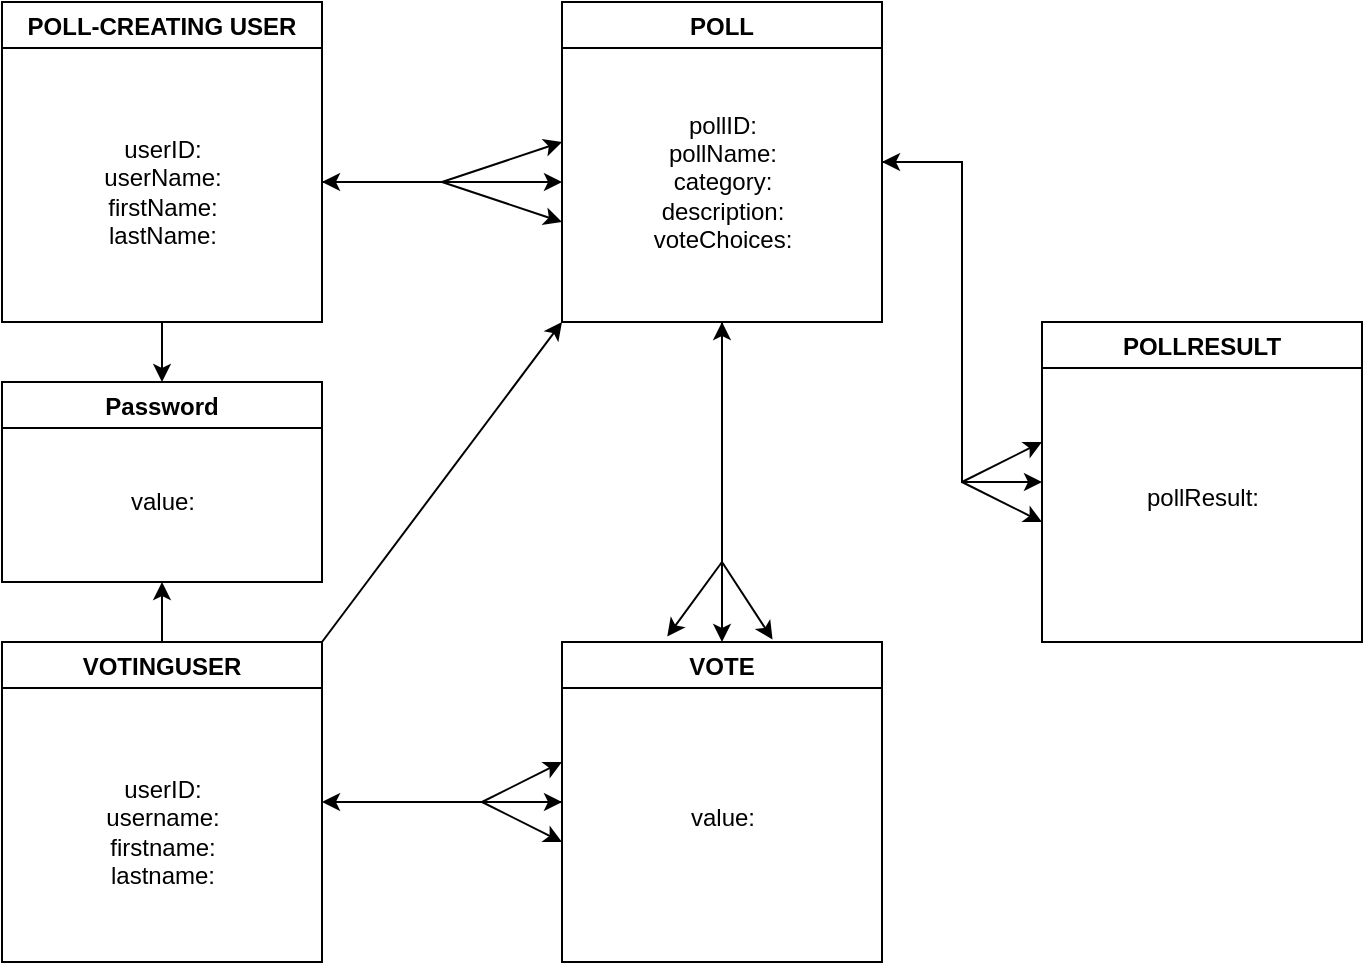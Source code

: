 <mxfile version="20.3.0" type="device"><diagram id="3DqvE3WZ2hL0PcK7NJS7" name="Page-1"><mxGraphModel dx="1022" dy="428" grid="1" gridSize="10" guides="1" tooltips="1" connect="1" arrows="1" fold="1" page="1" pageScale="1" pageWidth="827" pageHeight="1169" math="0" shadow="0"><root><mxCell id="0"/><mxCell id="1" parent="0"/><mxCell id="i9x7m4cZ3sYLqyNfHoE3-1" value="POLL-CREATING USER" style="swimlane;" parent="1" vertex="1"><mxGeometry x="80" y="360" width="160" height="160" as="geometry"/></mxCell><mxCell id="i9x7m4cZ3sYLqyNfHoE3-3" value="userID:&lt;br&gt;userName:&lt;br&gt;firstName:&lt;br&gt;lastName:" style="text;html=1;align=center;verticalAlign=middle;resizable=0;points=[];autosize=1;strokeColor=none;fillColor=none;" parent="i9x7m4cZ3sYLqyNfHoE3-1" vertex="1"><mxGeometry x="40" y="60" width="80" height="70" as="geometry"/></mxCell><mxCell id="i9x7m4cZ3sYLqyNfHoE3-2" value="VOTINGUSER" style="swimlane;" parent="1" vertex="1"><mxGeometry x="80" y="680" width="160" height="160" as="geometry"/></mxCell><mxCell id="i9x7m4cZ3sYLqyNfHoE3-5" value="userID:&lt;br&gt;username:&lt;br&gt;firstname:&lt;br&gt;lastname:" style="text;html=1;align=center;verticalAlign=middle;resizable=0;points=[];autosize=1;strokeColor=none;fillColor=none;" parent="i9x7m4cZ3sYLqyNfHoE3-2" vertex="1"><mxGeometry x="40" y="60" width="80" height="70" as="geometry"/></mxCell><mxCell id="i9x7m4cZ3sYLqyNfHoE3-19" style="edgeStyle=orthogonalEdgeStyle;rounded=0;orthogonalLoop=1;jettySize=auto;html=1;exitX=1;exitY=0.5;exitDx=0;exitDy=0;entryX=0;entryY=0.5;entryDx=0;entryDy=0;" parent="1" source="i9x7m4cZ3sYLqyNfHoE3-6" target="i9x7m4cZ3sYLqyNfHoE3-14" edge="1"><mxGeometry relative="1" as="geometry"/></mxCell><mxCell id="i9x7m4cZ3sYLqyNfHoE3-6" value="POLL" style="swimlane;" parent="1" vertex="1"><mxGeometry x="360" y="360" width="160" height="160" as="geometry"/></mxCell><mxCell id="i9x7m4cZ3sYLqyNfHoE3-7" value="pollID:&lt;br&gt;pollName:&lt;br&gt;category:&lt;br&gt;description:&lt;br&gt;voteChoices:" style="text;html=1;align=center;verticalAlign=middle;resizable=0;points=[];autosize=1;strokeColor=none;fillColor=none;" parent="i9x7m4cZ3sYLqyNfHoE3-6" vertex="1"><mxGeometry x="35" y="45" width="90" height="90" as="geometry"/></mxCell><mxCell id="i9x7m4cZ3sYLqyNfHoE3-8" value="VOTE" style="swimlane;" parent="1" vertex="1"><mxGeometry x="360" y="680" width="160" height="160" as="geometry"/></mxCell><mxCell id="i9x7m4cZ3sYLqyNfHoE3-9" value="&lt;br&gt;value:" style="text;html=1;align=center;verticalAlign=middle;resizable=0;points=[];autosize=1;strokeColor=none;fillColor=none;" parent="i9x7m4cZ3sYLqyNfHoE3-8" vertex="1"><mxGeometry x="50" y="60" width="60" height="40" as="geometry"/></mxCell><mxCell id="i9x7m4cZ3sYLqyNfHoE3-12" value="" style="endArrow=classic;html=1;rounded=0;" parent="1" edge="1"><mxGeometry width="50" height="50" relative="1" as="geometry"><mxPoint x="300" y="450" as="sourcePoint"/><mxPoint x="360" y="470" as="targetPoint"/></mxGeometry></mxCell><mxCell id="i9x7m4cZ3sYLqyNfHoE3-13" value="" style="endArrow=classic;html=1;rounded=0;" parent="1" edge="1"><mxGeometry width="50" height="50" relative="1" as="geometry"><mxPoint x="300" y="450" as="sourcePoint"/><mxPoint x="360" y="430" as="targetPoint"/></mxGeometry></mxCell><mxCell id="i9x7m4cZ3sYLqyNfHoE3-14" value="POLLRESULT" style="swimlane;" parent="1" vertex="1"><mxGeometry x="600" y="520" width="160" height="160" as="geometry"/></mxCell><mxCell id="i9x7m4cZ3sYLqyNfHoE3-15" value="&lt;br&gt;pollResult:" style="text;html=1;align=center;verticalAlign=middle;resizable=0;points=[];autosize=1;strokeColor=none;fillColor=none;" parent="i9x7m4cZ3sYLqyNfHoE3-14" vertex="1"><mxGeometry x="40" y="60" width="80" height="40" as="geometry"/></mxCell><mxCell id="i9x7m4cZ3sYLqyNfHoE3-16" value="" style="endArrow=classic;html=1;rounded=0;" parent="1" edge="1"><mxGeometry width="50" height="50" relative="1" as="geometry"><mxPoint x="240" y="450" as="sourcePoint"/><mxPoint x="360" y="450" as="targetPoint"/></mxGeometry></mxCell><mxCell id="i9x7m4cZ3sYLqyNfHoE3-18" value="" style="endArrow=classic;html=1;rounded=0;entryX=0.5;entryY=0;entryDx=0;entryDy=0;exitX=0.5;exitY=1;exitDx=0;exitDy=0;" parent="1" source="i9x7m4cZ3sYLqyNfHoE3-6" target="i9x7m4cZ3sYLqyNfHoE3-8" edge="1"><mxGeometry width="50" height="50" relative="1" as="geometry"><mxPoint x="350" y="600" as="sourcePoint"/><mxPoint x="400" y="550" as="targetPoint"/></mxGeometry></mxCell><mxCell id="i9x7m4cZ3sYLqyNfHoE3-22" value="" style="endArrow=classic;html=1;rounded=0;" parent="1" edge="1"><mxGeometry width="50" height="50" relative="1" as="geometry"><mxPoint x="560" y="600" as="sourcePoint"/><mxPoint x="600" y="620" as="targetPoint"/></mxGeometry></mxCell><mxCell id="i9x7m4cZ3sYLqyNfHoE3-23" value="" style="endArrow=classic;html=1;rounded=0;" parent="1" edge="1"><mxGeometry width="50" height="50" relative="1" as="geometry"><mxPoint x="560" y="600" as="sourcePoint"/><mxPoint x="600" y="580" as="targetPoint"/></mxGeometry></mxCell><mxCell id="i9x7m4cZ3sYLqyNfHoE3-26" value="" style="endArrow=classic;html=1;rounded=0;" parent="1" edge="1"><mxGeometry width="50" height="50" relative="1" as="geometry"><mxPoint x="440" y="620" as="sourcePoint"/><mxPoint x="440" y="520" as="targetPoint"/></mxGeometry></mxCell><mxCell id="i9x7m4cZ3sYLqyNfHoE3-27" value="" style="endArrow=classic;html=1;rounded=0;" parent="1" edge="1"><mxGeometry width="50" height="50" relative="1" as="geometry"><mxPoint x="300" y="450" as="sourcePoint"/><mxPoint x="240" y="450" as="targetPoint"/></mxGeometry></mxCell><mxCell id="i9x7m4cZ3sYLqyNfHoE3-28" value="" style="endArrow=classic;html=1;rounded=0;entryX=1;entryY=0.5;entryDx=0;entryDy=0;" parent="1" target="i9x7m4cZ3sYLqyNfHoE3-6" edge="1"><mxGeometry width="50" height="50" relative="1" as="geometry"><mxPoint x="550" y="440" as="sourcePoint"/><mxPoint x="400" y="550" as="targetPoint"/></mxGeometry></mxCell><mxCell id="i9x7m4cZ3sYLqyNfHoE3-29" value="" style="endArrow=classic;html=1;rounded=0;entryX=1;entryY=0.5;entryDx=0;entryDy=0;exitX=0;exitY=0.5;exitDx=0;exitDy=0;" parent="1" source="i9x7m4cZ3sYLqyNfHoE3-8" target="i9x7m4cZ3sYLqyNfHoE3-2" edge="1"><mxGeometry width="50" height="50" relative="1" as="geometry"><mxPoint x="350" y="690" as="sourcePoint"/><mxPoint x="400" y="640" as="targetPoint"/></mxGeometry></mxCell><mxCell id="i9x7m4cZ3sYLqyNfHoE3-30" value="" style="endArrow=classic;html=1;rounded=0;entryX=0;entryY=0.5;entryDx=0;entryDy=0;" parent="1" target="i9x7m4cZ3sYLqyNfHoE3-8" edge="1"><mxGeometry width="50" height="50" relative="1" as="geometry"><mxPoint x="290" y="760" as="sourcePoint"/><mxPoint x="400" y="640" as="targetPoint"/></mxGeometry></mxCell><mxCell id="i9x7m4cZ3sYLqyNfHoE3-31" value="" style="endArrow=classic;html=1;rounded=0;entryX=0.329;entryY=-0.017;entryDx=0;entryDy=0;entryPerimeter=0;" parent="1" target="i9x7m4cZ3sYLqyNfHoE3-8" edge="1"><mxGeometry width="50" height="50" relative="1" as="geometry"><mxPoint x="440" y="640" as="sourcePoint"/><mxPoint x="400" y="570" as="targetPoint"/></mxGeometry></mxCell><mxCell id="i9x7m4cZ3sYLqyNfHoE3-32" value="" style="endArrow=classic;html=1;rounded=0;entryX=0.658;entryY=-0.008;entryDx=0;entryDy=0;entryPerimeter=0;" parent="1" target="i9x7m4cZ3sYLqyNfHoE3-8" edge="1"><mxGeometry width="50" height="50" relative="1" as="geometry"><mxPoint x="440" y="640" as="sourcePoint"/><mxPoint x="400" y="570" as="targetPoint"/></mxGeometry></mxCell><mxCell id="DVJLygQkR1Y7jIwSYU8g-1" value="Password" style="swimlane;" parent="1" vertex="1"><mxGeometry x="80" y="550" width="160" height="100" as="geometry"/></mxCell><mxCell id="DVJLygQkR1Y7jIwSYU8g-2" value="value:" style="text;html=1;align=center;verticalAlign=middle;resizable=0;points=[];autosize=1;strokeColor=none;fillColor=none;" parent="DVJLygQkR1Y7jIwSYU8g-1" vertex="1"><mxGeometry x="50" y="45" width="60" height="30" as="geometry"/></mxCell><mxCell id="DVJLygQkR1Y7jIwSYU8g-3" value="" style="endArrow=classic;html=1;rounded=0;exitX=0.5;exitY=1;exitDx=0;exitDy=0;entryX=0.5;entryY=0;entryDx=0;entryDy=0;" parent="1" source="i9x7m4cZ3sYLqyNfHoE3-1" target="DVJLygQkR1Y7jIwSYU8g-1" edge="1"><mxGeometry width="50" height="50" relative="1" as="geometry"><mxPoint x="340" y="580" as="sourcePoint"/><mxPoint x="390" y="530" as="targetPoint"/></mxGeometry></mxCell><mxCell id="DVJLygQkR1Y7jIwSYU8g-4" value="" style="endArrow=classic;html=1;rounded=0;exitX=0.5;exitY=0;exitDx=0;exitDy=0;entryX=0.5;entryY=1;entryDx=0;entryDy=0;" parent="1" source="i9x7m4cZ3sYLqyNfHoE3-2" target="DVJLygQkR1Y7jIwSYU8g-1" edge="1"><mxGeometry width="50" height="50" relative="1" as="geometry"><mxPoint x="340" y="610" as="sourcePoint"/><mxPoint x="390" y="560" as="targetPoint"/></mxGeometry></mxCell><mxCell id="DVJLygQkR1Y7jIwSYU8g-5" value="" style="endArrow=classic;html=1;rounded=0;" parent="1" edge="1"><mxGeometry width="50" height="50" relative="1" as="geometry"><mxPoint x="320" y="760" as="sourcePoint"/><mxPoint x="360" y="740" as="targetPoint"/></mxGeometry></mxCell><mxCell id="DVJLygQkR1Y7jIwSYU8g-6" value="" style="endArrow=classic;html=1;rounded=0;" parent="1" edge="1"><mxGeometry width="50" height="50" relative="1" as="geometry"><mxPoint x="320" y="760" as="sourcePoint"/><mxPoint x="360" y="780" as="targetPoint"/></mxGeometry></mxCell><mxCell id="DVJLygQkR1Y7jIwSYU8g-7" value="" style="endArrow=classic;html=1;rounded=0;exitX=1;exitY=0;exitDx=0;exitDy=0;entryX=0;entryY=1;entryDx=0;entryDy=0;" parent="1" source="i9x7m4cZ3sYLqyNfHoE3-2" target="i9x7m4cZ3sYLqyNfHoE3-6" edge="1"><mxGeometry width="50" height="50" relative="1" as="geometry"><mxPoint x="340" y="610" as="sourcePoint"/><mxPoint x="390" y="560" as="targetPoint"/></mxGeometry></mxCell></root></mxGraphModel></diagram></mxfile>